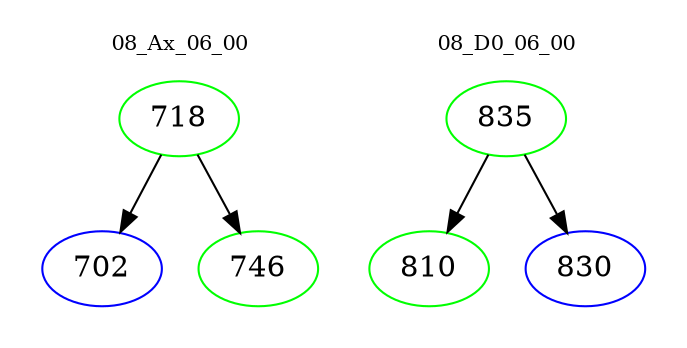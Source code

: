 digraph{
subgraph cluster_0 {
color = white
label = "08_Ax_06_00";
fontsize=10;
T0_718 [label="718", color="green"]
T0_718 -> T0_702 [color="black"]
T0_702 [label="702", color="blue"]
T0_718 -> T0_746 [color="black"]
T0_746 [label="746", color="green"]
}
subgraph cluster_1 {
color = white
label = "08_D0_06_00";
fontsize=10;
T1_835 [label="835", color="green"]
T1_835 -> T1_810 [color="black"]
T1_810 [label="810", color="green"]
T1_835 -> T1_830 [color="black"]
T1_830 [label="830", color="blue"]
}
}
